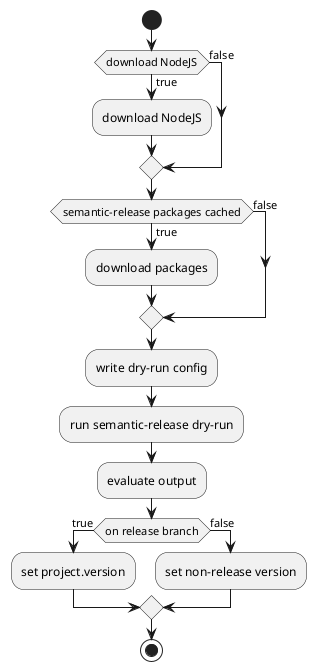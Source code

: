 @startuml initialization
skinparam monochrome true

start
if (download NodeJS) then (true)
  :download NodeJS;
else (false)
endif

if (semantic-release packages cached) then (true)
  :download packages;
else (false)
endif

:write dry-run config;
:run semantic-release dry-run;
:evaluate output;

if (on release branch) then (true)
  :set project.version;
else (false)
  :set non-release version;
endif


stop

@enduml